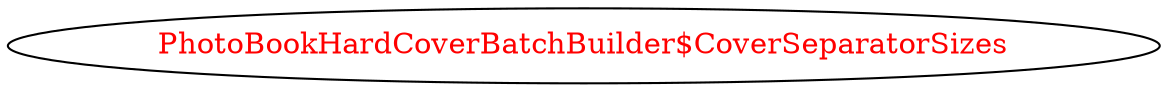 digraph dependencyGraph {
 concentrate=true;
 ranksep="2.0";
 rankdir="LR"; 
 splines="ortho";
"PhotoBookHardCoverBatchBuilder$CoverSeparatorSizes" [fontcolor="red"];
}